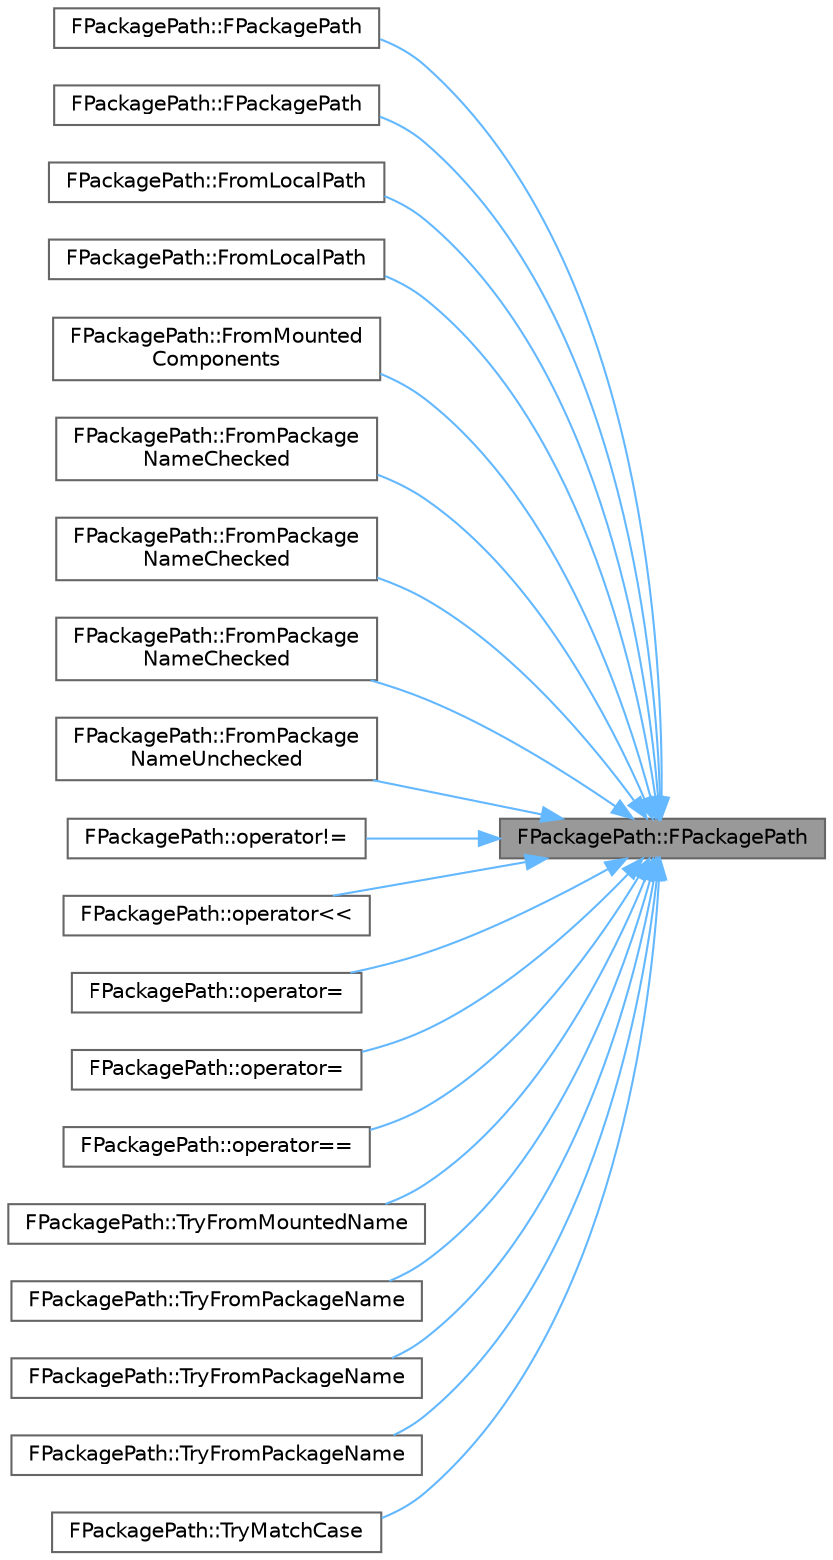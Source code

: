 digraph "FPackagePath::FPackagePath"
{
 // INTERACTIVE_SVG=YES
 // LATEX_PDF_SIZE
  bgcolor="transparent";
  edge [fontname=Helvetica,fontsize=10,labelfontname=Helvetica,labelfontsize=10];
  node [fontname=Helvetica,fontsize=10,shape=box,height=0.2,width=0.4];
  rankdir="RL";
  Node1 [id="Node000001",label="FPackagePath::FPackagePath",height=0.2,width=0.4,color="gray40", fillcolor="grey60", style="filled", fontcolor="black",tooltip="Construct an empty PackagePath."];
  Node1 -> Node2 [id="edge1_Node000001_Node000002",dir="back",color="steelblue1",style="solid",tooltip=" "];
  Node2 [id="Node000002",label="FPackagePath::FPackagePath",height=0.2,width=0.4,color="grey40", fillcolor="white", style="filled",URL="$df/d6b/classFPackagePath.html#af5d1994be06249e8695b4d030d8119de",tooltip=" "];
  Node1 -> Node3 [id="edge2_Node000001_Node000003",dir="back",color="steelblue1",style="solid",tooltip=" "];
  Node3 [id="Node000003",label="FPackagePath::FPackagePath",height=0.2,width=0.4,color="grey40", fillcolor="white", style="filled",URL="$df/d6b/classFPackagePath.html#a8565b02ff5c21ce1be7314af3237c559",tooltip=" "];
  Node1 -> Node4 [id="edge3_Node000001_Node000004",dir="back",color="steelblue1",style="solid",tooltip=" "];
  Node4 [id="Node000004",label="FPackagePath::FromLocalPath",height=0.2,width=0.4,color="grey40", fillcolor="white", style="filled",URL="$df/d6b/classFPackagePath.html#ae39bec57566b534a9bb0678bf327731b",tooltip="Construct a PackagePath from a LocalPath string."];
  Node1 -> Node5 [id="edge4_Node000001_Node000005",dir="back",color="steelblue1",style="solid",tooltip=" "];
  Node5 [id="Node000005",label="FPackagePath::FromLocalPath",height=0.2,width=0.4,color="grey40", fillcolor="white", style="filled",URL="$df/d6b/classFPackagePath.html#a6397a8fbca67c8c0b0afd10d3b1dfb9e",tooltip="Version of FromLocalPath that also returns the PackageSegment matching the Filename's extension."];
  Node1 -> Node6 [id="edge5_Node000001_Node000006",dir="back",color="steelblue1",style="solid",tooltip=" "];
  Node6 [id="Node000006",label="FPackagePath::FromMounted\lComponents",height=0.2,width=0.4,color="grey40", fillcolor="white", style="filled",URL="$df/d6b/classFPackagePath.html#a4c96c57a68bc8cab69223b78eaa43ce1",tooltip="Construct a PackagePath from the components of a MountedPath."];
  Node1 -> Node7 [id="edge6_Node000001_Node000007",dir="back",color="steelblue1",style="solid",tooltip=" "];
  Node7 [id="Node000007",label="FPackagePath::FromPackage\lNameChecked",height=0.2,width=0.4,color="grey40", fillcolor="white", style="filled",URL="$df/d6b/classFPackagePath.html#aebe608271cfd9e0851a275a2a2caf375",tooltip=" "];
  Node1 -> Node8 [id="edge7_Node000001_Node000008",dir="back",color="steelblue1",style="solid",tooltip=" "];
  Node8 [id="Node000008",label="FPackagePath::FromPackage\lNameChecked",height=0.2,width=0.4,color="grey40", fillcolor="white", style="filled",URL="$df/d6b/classFPackagePath.html#a657b65e7b4631b5ad54c4e8ae8b17149",tooltip=" "];
  Node1 -> Node9 [id="edge8_Node000001_Node000009",dir="back",color="steelblue1",style="solid",tooltip=" "];
  Node9 [id="Node000009",label="FPackagePath::FromPackage\lNameChecked",height=0.2,width=0.4,color="grey40", fillcolor="white", style="filled",URL="$df/d6b/classFPackagePath.html#a3e6380e14efb1920de7698c4b9d2bcd6",tooltip="Construct a PackagePath from a LongPackageName StringView, FName, or TCHAR*."];
  Node1 -> Node10 [id="edge9_Node000001_Node000010",dir="back",color="steelblue1",style="solid",tooltip=" "];
  Node10 [id="Node000010",label="FPackagePath::FromPackage\lNameUnchecked",height=0.2,width=0.4,color="grey40", fillcolor="white", style="filled",URL="$df/d6b/classFPackagePath.html#a36382acaa780cfd3f214256d0956bb2a",tooltip="Construct a PackagePath from a known valid LongPackageName FName."];
  Node1 -> Node11 [id="edge10_Node000001_Node000011",dir="back",color="steelblue1",style="solid",tooltip=" "];
  Node11 [id="Node000011",label="FPackagePath::operator!=",height=0.2,width=0.4,color="grey40", fillcolor="white", style="filled",URL="$df/d6b/classFPackagePath.html#afffcba3886799a45e9281f66c5c676de",tooltip=" "];
  Node1 -> Node12 [id="edge11_Node000001_Node000012",dir="back",color="steelblue1",style="solid",tooltip=" "];
  Node12 [id="Node000012",label="FPackagePath::operator\<\<",height=0.2,width=0.4,color="grey40", fillcolor="white", style="filled",URL="$df/d6b/classFPackagePath.html#affea9bba8816e2bae9d8ed880bb6a7de",tooltip="Serialization operator."];
  Node1 -> Node13 [id="edge12_Node000001_Node000013",dir="back",color="steelblue1",style="solid",tooltip=" "];
  Node13 [id="Node000013",label="FPackagePath::operator=",height=0.2,width=0.4,color="grey40", fillcolor="white", style="filled",URL="$df/d6b/classFPackagePath.html#afe3074b4326f5aec0e988758f43b4da6",tooltip=" "];
  Node1 -> Node14 [id="edge13_Node000001_Node000014",dir="back",color="steelblue1",style="solid",tooltip=" "];
  Node14 [id="Node000014",label="FPackagePath::operator=",height=0.2,width=0.4,color="grey40", fillcolor="white", style="filled",URL="$df/d6b/classFPackagePath.html#ab2f87dc533722da3d8cf67b2c9b1756f",tooltip=" "];
  Node1 -> Node15 [id="edge14_Node000001_Node000015",dir="back",color="steelblue1",style="solid",tooltip=" "];
  Node15 [id="Node000015",label="FPackagePath::operator==",height=0.2,width=0.4,color="grey40", fillcolor="white", style="filled",URL="$df/d6b/classFPackagePath.html#abde8b25fd60b9c82959a5872bb5b7d74",tooltip=" "];
  Node1 -> Node16 [id="edge15_Node000001_Node000016",dir="back",color="steelblue1",style="solid",tooltip=" "];
  Node16 [id="Node000016",label="FPackagePath::TryFromMountedName",height=0.2,width=0.4,color="grey40", fillcolor="white", style="filled",URL="$df/d6b/classFPackagePath.html#ab6247d8b4d6d8994ac8e87365654c165",tooltip="Construct a PackagePath from a LocalPath or PackageName string, assuming the given LocalPath or Packa..."];
  Node1 -> Node17 [id="edge16_Node000001_Node000017",dir="back",color="steelblue1",style="solid",tooltip=" "];
  Node17 [id="Node000017",label="FPackagePath::TryFromPackageName",height=0.2,width=0.4,color="grey40", fillcolor="white", style="filled",URL="$df/d6b/classFPackagePath.html#aa7bdf298a264ad0bd857adf55a7af666",tooltip=" "];
  Node1 -> Node18 [id="edge17_Node000001_Node000018",dir="back",color="steelblue1",style="solid",tooltip=" "];
  Node18 [id="Node000018",label="FPackagePath::TryFromPackageName",height=0.2,width=0.4,color="grey40", fillcolor="white", style="filled",URL="$df/d6b/classFPackagePath.html#a4039ad4069a249442104162ae4ed8c31",tooltip=" "];
  Node1 -> Node19 [id="edge18_Node000001_Node000019",dir="back",color="steelblue1",style="solid",tooltip=" "];
  Node19 [id="Node000019",label="FPackagePath::TryFromPackageName",height=0.2,width=0.4,color="grey40", fillcolor="white", style="filled",URL="$df/d6b/classFPackagePath.html#a5d603c3269e3ccfe24d3a97df0c85e92",tooltip="Attempt to construct a PackagePath from a LongPackageName StringView, FName, or TCHAR*."];
  Node1 -> Node20 [id="edge19_Node000001_Node000020",dir="back",color="steelblue1",style="solid",tooltip=" "];
  Node20 [id="Node000020",label="FPackagePath::TryMatchCase",height=0.2,width=0.4,color="grey40", fillcolor="white", style="filled",URL="$df/d6b/classFPackagePath.html#a466fcd20c3783e5e53bb8f6d1fe71fb3",tooltip="Set the capitalization of a PackagePath to match the given string."];
}
